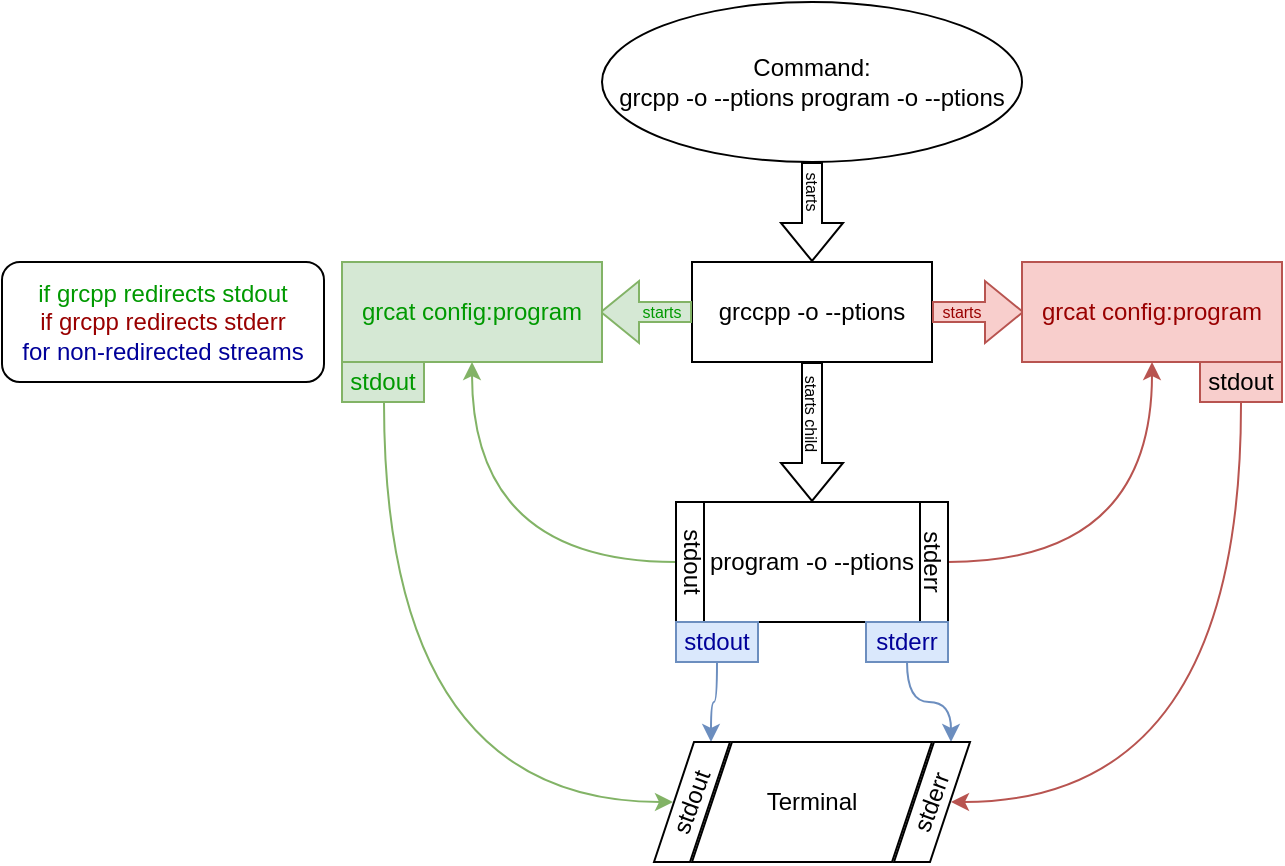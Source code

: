 <mxfile version="26.2.2">
  <diagram name="Seite-1" id="01_Xr9nUUL20U0b2GzJT">
    <mxGraphModel dx="1424" dy="848" grid="1" gridSize="10" guides="1" tooltips="1" connect="1" arrows="1" fold="1" page="1" pageScale="1" pageWidth="827" pageHeight="500" background="#FFFFFF" math="0" shadow="0">
      <root>
        <mxCell id="0" />
        <mxCell id="1" parent="0" />
        <mxCell id="JcNnAGVts7ezAQgbqaAv-1" value="Command:&lt;br&gt;grcpp -o --ptions program -o --ptions" style="ellipse;whiteSpace=wrap;html=1;" parent="1" vertex="1">
          <mxGeometry x="309" y="20" width="210" height="80" as="geometry" />
        </mxCell>
        <mxCell id="JcNnAGVts7ezAQgbqaAv-10" value="" style="shape=flexArrow;endArrow=classic;html=1;rounded=0;exitX=0.5;exitY=1;exitDx=0;exitDy=0;" parent="1" source="JcNnAGVts7ezAQgbqaAv-1" target="JcNnAGVts7ezAQgbqaAv-12" edge="1">
          <mxGeometry width="50" height="50" relative="1" as="geometry">
            <mxPoint x="460" y="220" as="sourcePoint" />
            <mxPoint x="414" y="150" as="targetPoint" />
          </mxGeometry>
        </mxCell>
        <mxCell id="JcNnAGVts7ezAQgbqaAv-11" value="starts" style="text;html=1;align=center;verticalAlign=middle;whiteSpace=wrap;rounded=0;rotation=90;connectable=0;allowArrows=0;fontSize=8;" parent="1" vertex="1">
          <mxGeometry x="399" y="110" width="30" height="10" as="geometry" />
        </mxCell>
        <mxCell id="JcNnAGVts7ezAQgbqaAv-12" value="grccpp -o --ptions" style="rounded=0;whiteSpace=wrap;html=1;verticalAlign=middle;spacing=2;" parent="1" vertex="1">
          <mxGeometry x="354" y="150" width="120" height="50" as="geometry" />
        </mxCell>
        <mxCell id="JcNnAGVts7ezAQgbqaAv-25" value="" style="shape=flexArrow;endArrow=classic;html=1;rounded=0;exitX=1;exitY=0.5;exitDx=0;exitDy=0;fillColor=#f8cecc;strokeColor=#b85450;" parent="1" source="JcNnAGVts7ezAQgbqaAv-12" edge="1">
          <mxGeometry width="50" height="50" relative="1" as="geometry">
            <mxPoint x="504" y="160" as="sourcePoint" />
            <mxPoint x="520" y="175" as="targetPoint" />
          </mxGeometry>
        </mxCell>
        <mxCell id="JcNnAGVts7ezAQgbqaAv-26" value="starts" style="text;html=1;align=center;verticalAlign=middle;whiteSpace=wrap;rounded=0;rotation=0;connectable=0;allowArrows=0;fontSize=8;fontColor=#990000;" parent="1" vertex="1">
          <mxGeometry x="474" y="170" width="30" height="10" as="geometry" />
        </mxCell>
        <mxCell id="JcNnAGVts7ezAQgbqaAv-27" value="" style="shape=flexArrow;endArrow=classic;html=1;rounded=0;exitX=0;exitY=0.5;exitDx=0;exitDy=0;fillColor=#d5e8d4;strokeColor=#82b366;" parent="1" source="JcNnAGVts7ezAQgbqaAv-12" edge="1">
          <mxGeometry width="50" height="50" relative="1" as="geometry">
            <mxPoint x="300" y="205" as="sourcePoint" />
            <mxPoint x="308" y="175" as="targetPoint" />
          </mxGeometry>
        </mxCell>
        <mxCell id="JcNnAGVts7ezAQgbqaAv-28" value="&lt;font style=&quot;color: rgb(0, 153, 0);&quot;&gt;starts&lt;/font&gt;" style="text;html=1;align=center;verticalAlign=middle;whiteSpace=wrap;rounded=0;rotation=0;connectable=0;allowArrows=0;fontSize=8;" parent="1" vertex="1">
          <mxGeometry x="324" y="170" width="30" height="10" as="geometry" />
        </mxCell>
        <mxCell id="Q0sO79nEaUBfTDK4ofpC-3" value="&lt;font style=&quot;color: rgb(0, 153, 0);&quot;&gt;grcat config:program&lt;/font&gt;" style="rounded=0;whiteSpace=wrap;html=1;verticalAlign=middle;spacing=2;fillColor=#d5e8d4;strokeColor=#82b366;" parent="1" vertex="1">
          <mxGeometry x="179" y="150" width="130" height="50" as="geometry" />
        </mxCell>
        <mxCell id="Q0sO79nEaUBfTDK4ofpC-4" value="grcat config:program" style="rounded=0;whiteSpace=wrap;html=1;verticalAlign=middle;spacing=2;fillColor=#f8cecc;strokeColor=#b85450;fontColor=#990000;" parent="1" vertex="1">
          <mxGeometry x="519" y="150" width="130" height="50" as="geometry" />
        </mxCell>
        <mxCell id="Q0sO79nEaUBfTDK4ofpC-5" value="" style="shape=flexArrow;endArrow=classic;html=1;rounded=0;exitX=0.5;exitY=1;exitDx=0;exitDy=0;" parent="1" edge="1">
          <mxGeometry width="50" height="50" relative="1" as="geometry">
            <mxPoint x="414" y="200" as="sourcePoint" />
            <mxPoint x="414" y="270" as="targetPoint" />
          </mxGeometry>
        </mxCell>
        <mxCell id="Q0sO79nEaUBfTDK4ofpC-6" value="starts child" style="text;html=1;align=center;verticalAlign=middle;whiteSpace=wrap;rounded=0;rotation=90;connectable=0;allowArrows=0;fontSize=8;" parent="1" vertex="1">
          <mxGeometry x="388.5" y="220.5" width="51" height="10" as="geometry" />
        </mxCell>
        <mxCell id="Q0sO79nEaUBfTDK4ofpC-15" style="edgeStyle=orthogonalEdgeStyle;rounded=0;orthogonalLoop=1;jettySize=auto;html=1;exitX=0;exitY=0.5;exitDx=0;exitDy=0;curved=1;strokeColor=#82b366;flowAnimation=0;shadow=0;fillColor=#d5e8d4;" parent="1" source="Q0sO79nEaUBfTDK4ofpC-12" target="Q0sO79nEaUBfTDK4ofpC-3" edge="1">
          <mxGeometry relative="1" as="geometry" />
        </mxCell>
        <mxCell id="Q0sO79nEaUBfTDK4ofpC-16" style="edgeStyle=orthogonalEdgeStyle;rounded=0;orthogonalLoop=1;jettySize=auto;html=1;exitX=1;exitY=0.5;exitDx=0;exitDy=0;curved=1;fillColor=#f8cecc;strokeColor=#b85450;" parent="1" source="Q0sO79nEaUBfTDK4ofpC-12" target="Q0sO79nEaUBfTDK4ofpC-4" edge="1">
          <mxGeometry relative="1" as="geometry" />
        </mxCell>
        <mxCell id="Q0sO79nEaUBfTDK4ofpC-12" value="program -o --ptions" style="shape=process;whiteSpace=wrap;html=1;backgroundOutline=1;size=0.103;" parent="1" vertex="1">
          <mxGeometry x="346" y="270" width="136" height="60" as="geometry" />
        </mxCell>
        <mxCell id="Q0sO79nEaUBfTDK4ofpC-18" value="stdout" style="text;html=1;align=center;verticalAlign=middle;whiteSpace=wrap;rounded=0;rotation=90;" parent="1" vertex="1">
          <mxGeometry x="324" y="285" width="60" height="30" as="geometry" />
        </mxCell>
        <mxCell id="Q0sO79nEaUBfTDK4ofpC-19" value="stderr" style="text;html=1;align=center;verticalAlign=middle;whiteSpace=wrap;rounded=0;rotation=90;" parent="1" vertex="1">
          <mxGeometry x="444" y="285" width="60" height="30" as="geometry" />
        </mxCell>
        <mxCell id="Q0sO79nEaUBfTDK4ofpC-26" value="Terminal" style="shape=parallelogram;perimeter=parallelogramPerimeter;whiteSpace=wrap;html=1;fixedSize=1;" parent="1" vertex="1">
          <mxGeometry x="354" y="390" width="120" height="60" as="geometry" />
        </mxCell>
        <mxCell id="Q0sO79nEaUBfTDK4ofpC-36" style="edgeStyle=elbowEdgeStyle;rounded=0;orthogonalLoop=1;jettySize=auto;html=1;exitX=0.5;exitY=1;exitDx=0;exitDy=0;curved=1;fillColor=#d5e8d4;strokeColor=#82b366;" parent="1" target="Q0sO79nEaUBfTDK4ofpC-40" edge="1">
          <mxGeometry relative="1" as="geometry">
            <mxPoint x="200" y="220.5" as="sourcePoint" />
            <mxPoint x="330" y="420" as="targetPoint" />
            <Array as="points">
              <mxPoint x="200" y="310" />
            </Array>
          </mxGeometry>
        </mxCell>
        <mxCell id="Q0sO79nEaUBfTDK4ofpC-27" value="&lt;font style=&quot;color: rgb(0, 153, 0);&quot;&gt;stdout&lt;/font&gt;" style="rounded=0;whiteSpace=wrap;html=1;fillColor=#d5e8d4;strokeColor=#82b366;" parent="1" vertex="1">
          <mxGeometry x="179" y="200" width="41" height="20" as="geometry" />
        </mxCell>
        <mxCell id="Q0sO79nEaUBfTDK4ofpC-37" style="edgeStyle=elbowEdgeStyle;rounded=0;orthogonalLoop=1;jettySize=auto;html=1;exitX=0.5;exitY=1;exitDx=0;exitDy=0;curved=1;fillColor=#f8cecc;strokeColor=#b85450;" parent="1" source="Q0sO79nEaUBfTDK4ofpC-28" target="Q0sO79nEaUBfTDK4ofpC-39" edge="1">
          <mxGeometry relative="1" as="geometry">
            <mxPoint x="500" y="420" as="targetPoint" />
            <Array as="points">
              <mxPoint x="629" y="300" />
            </Array>
          </mxGeometry>
        </mxCell>
        <mxCell id="Q0sO79nEaUBfTDK4ofpC-28" value="stdout" style="rounded=0;whiteSpace=wrap;html=1;fillColor=#f8cecc;strokeColor=#b85450;" parent="1" vertex="1">
          <mxGeometry x="608" y="200" width="41" height="20" as="geometry" />
        </mxCell>
        <mxCell id="Q0sO79nEaUBfTDK4ofpC-31" style="edgeStyle=orthogonalEdgeStyle;rounded=0;orthogonalLoop=1;jettySize=auto;html=1;exitX=0.5;exitY=1;exitDx=0;exitDy=0;entryX=0.75;entryY=0;entryDx=0;entryDy=0;curved=1;fillColor=#dae8fc;strokeColor=#6c8ebf;" parent="1" source="Q0sO79nEaUBfTDK4ofpC-29" target="Q0sO79nEaUBfTDK4ofpC-40" edge="1">
          <mxGeometry relative="1" as="geometry" />
        </mxCell>
        <mxCell id="Q0sO79nEaUBfTDK4ofpC-29" value="stdout" style="rounded=0;whiteSpace=wrap;html=1;fillColor=#dae8fc;strokeColor=#6c8ebf;fontColor=#000099;" parent="1" vertex="1">
          <mxGeometry x="346" y="330" width="41" height="20" as="geometry" />
        </mxCell>
        <mxCell id="Q0sO79nEaUBfTDK4ofpC-32" style="edgeStyle=orthogonalEdgeStyle;rounded=0;orthogonalLoop=1;jettySize=auto;html=1;exitX=0.5;exitY=1;exitDx=0;exitDy=0;entryX=0.75;entryY=0;entryDx=0;entryDy=0;curved=1;fillColor=#dae8fc;strokeColor=#6c8ebf;" parent="1" source="Q0sO79nEaUBfTDK4ofpC-30" target="Q0sO79nEaUBfTDK4ofpC-39" edge="1">
          <mxGeometry relative="1" as="geometry" />
        </mxCell>
        <mxCell id="Q0sO79nEaUBfTDK4ofpC-30" value="stderr" style="rounded=0;whiteSpace=wrap;html=1;fillColor=#dae8fc;strokeColor=#6c8ebf;fontColor=#000099;" parent="1" vertex="1">
          <mxGeometry x="441" y="330" width="41" height="20" as="geometry" />
        </mxCell>
        <mxCell id="Q0sO79nEaUBfTDK4ofpC-39" value="" style="shape=parallelogram;perimeter=parallelogramPerimeter;whiteSpace=wrap;html=1;fixedSize=1;" parent="1" vertex="1">
          <mxGeometry x="455" y="390" width="38" height="60" as="geometry" />
        </mxCell>
        <mxCell id="Q0sO79nEaUBfTDK4ofpC-40" value="" style="shape=parallelogram;perimeter=parallelogramPerimeter;whiteSpace=wrap;html=1;fixedSize=1;" parent="1" vertex="1">
          <mxGeometry x="335" y="390" width="38" height="60" as="geometry" />
        </mxCell>
        <mxCell id="Q0sO79nEaUBfTDK4ofpC-42" value="stdout" style="text;html=1;align=center;verticalAlign=middle;whiteSpace=wrap;rounded=0;rotation=-70;" parent="1" vertex="1">
          <mxGeometry x="324" y="412.5" width="60" height="15" as="geometry" />
        </mxCell>
        <mxCell id="Q0sO79nEaUBfTDK4ofpC-43" value="stderr" style="text;html=1;align=center;verticalAlign=middle;whiteSpace=wrap;rounded=0;rotation=-70;" parent="1" vertex="1">
          <mxGeometry x="444" y="412.5" width="60" height="15" as="geometry" />
        </mxCell>
        <mxCell id="Q0sO79nEaUBfTDK4ofpC-45" value="&lt;div&gt;&lt;span style=&quot;background-color: transparent;&quot;&gt;&lt;font style=&quot;color: rgb(0, 153, 0);&quot;&gt;if grcpp redirects stdout&lt;/font&gt;&lt;/span&gt;&lt;/div&gt;&lt;font style=&quot;color: rgb(153, 0, 0);&quot;&gt;&lt;font style=&quot;&quot;&gt;if grcpp redirects stderr&lt;/font&gt;&lt;br&gt;&lt;/font&gt;&lt;font style=&quot;color: light-dark(rgb(0, 0, 153), rgb(237, 237, 237));&quot;&gt;for non-redirected streams&lt;/font&gt;" style="rounded=1;whiteSpace=wrap;html=1;" parent="1" vertex="1">
          <mxGeometry x="9" y="150" width="161" height="60" as="geometry" />
        </mxCell>
      </root>
    </mxGraphModel>
  </diagram>
</mxfile>
